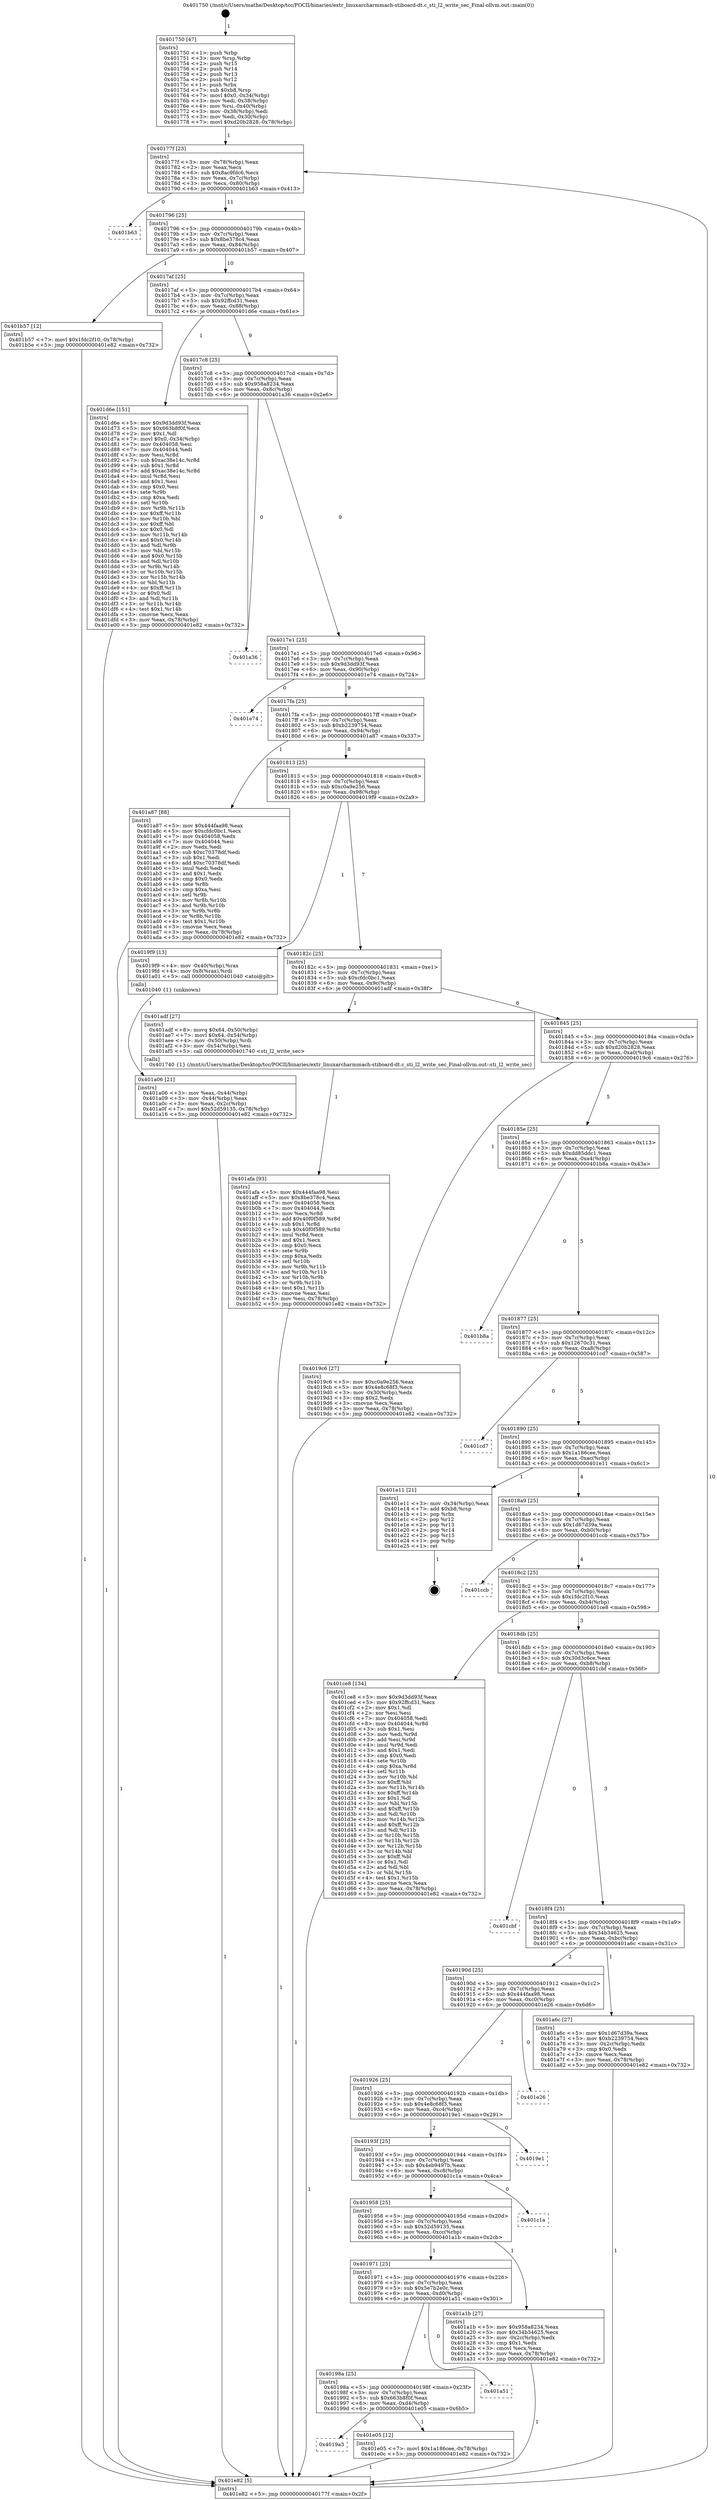 digraph "0x401750" {
  label = "0x401750 (/mnt/c/Users/mathe/Desktop/tcc/POCII/binaries/extr_linuxarcharmmach-stiboard-dt.c_sti_l2_write_sec_Final-ollvm.out::main(0))"
  labelloc = "t"
  node[shape=record]

  Entry [label="",width=0.3,height=0.3,shape=circle,fillcolor=black,style=filled]
  "0x40177f" [label="{
     0x40177f [23]\l
     | [instrs]\l
     &nbsp;&nbsp;0x40177f \<+3\>: mov -0x78(%rbp),%eax\l
     &nbsp;&nbsp;0x401782 \<+2\>: mov %eax,%ecx\l
     &nbsp;&nbsp;0x401784 \<+6\>: sub $0x8ac9fdc6,%ecx\l
     &nbsp;&nbsp;0x40178a \<+3\>: mov %eax,-0x7c(%rbp)\l
     &nbsp;&nbsp;0x40178d \<+3\>: mov %ecx,-0x80(%rbp)\l
     &nbsp;&nbsp;0x401790 \<+6\>: je 0000000000401b63 \<main+0x413\>\l
  }"]
  "0x401b63" [label="{
     0x401b63\l
  }", style=dashed]
  "0x401796" [label="{
     0x401796 [25]\l
     | [instrs]\l
     &nbsp;&nbsp;0x401796 \<+5\>: jmp 000000000040179b \<main+0x4b\>\l
     &nbsp;&nbsp;0x40179b \<+3\>: mov -0x7c(%rbp),%eax\l
     &nbsp;&nbsp;0x40179e \<+5\>: sub $0x8be378c4,%eax\l
     &nbsp;&nbsp;0x4017a3 \<+6\>: mov %eax,-0x84(%rbp)\l
     &nbsp;&nbsp;0x4017a9 \<+6\>: je 0000000000401b57 \<main+0x407\>\l
  }"]
  Exit [label="",width=0.3,height=0.3,shape=circle,fillcolor=black,style=filled,peripheries=2]
  "0x401b57" [label="{
     0x401b57 [12]\l
     | [instrs]\l
     &nbsp;&nbsp;0x401b57 \<+7\>: movl $0x1fdc2f10,-0x78(%rbp)\l
     &nbsp;&nbsp;0x401b5e \<+5\>: jmp 0000000000401e82 \<main+0x732\>\l
  }"]
  "0x4017af" [label="{
     0x4017af [25]\l
     | [instrs]\l
     &nbsp;&nbsp;0x4017af \<+5\>: jmp 00000000004017b4 \<main+0x64\>\l
     &nbsp;&nbsp;0x4017b4 \<+3\>: mov -0x7c(%rbp),%eax\l
     &nbsp;&nbsp;0x4017b7 \<+5\>: sub $0x92ffcd31,%eax\l
     &nbsp;&nbsp;0x4017bc \<+6\>: mov %eax,-0x88(%rbp)\l
     &nbsp;&nbsp;0x4017c2 \<+6\>: je 0000000000401d6e \<main+0x61e\>\l
  }"]
  "0x4019a3" [label="{
     0x4019a3\l
  }", style=dashed]
  "0x401d6e" [label="{
     0x401d6e [151]\l
     | [instrs]\l
     &nbsp;&nbsp;0x401d6e \<+5\>: mov $0x9d3dd93f,%eax\l
     &nbsp;&nbsp;0x401d73 \<+5\>: mov $0x663b8f0f,%ecx\l
     &nbsp;&nbsp;0x401d78 \<+2\>: mov $0x1,%dl\l
     &nbsp;&nbsp;0x401d7a \<+7\>: movl $0x0,-0x34(%rbp)\l
     &nbsp;&nbsp;0x401d81 \<+7\>: mov 0x404058,%esi\l
     &nbsp;&nbsp;0x401d88 \<+7\>: mov 0x404044,%edi\l
     &nbsp;&nbsp;0x401d8f \<+3\>: mov %esi,%r8d\l
     &nbsp;&nbsp;0x401d92 \<+7\>: sub $0xac38e14c,%r8d\l
     &nbsp;&nbsp;0x401d99 \<+4\>: sub $0x1,%r8d\l
     &nbsp;&nbsp;0x401d9d \<+7\>: add $0xac38e14c,%r8d\l
     &nbsp;&nbsp;0x401da4 \<+4\>: imul %r8d,%esi\l
     &nbsp;&nbsp;0x401da8 \<+3\>: and $0x1,%esi\l
     &nbsp;&nbsp;0x401dab \<+3\>: cmp $0x0,%esi\l
     &nbsp;&nbsp;0x401dae \<+4\>: sete %r9b\l
     &nbsp;&nbsp;0x401db2 \<+3\>: cmp $0xa,%edi\l
     &nbsp;&nbsp;0x401db5 \<+4\>: setl %r10b\l
     &nbsp;&nbsp;0x401db9 \<+3\>: mov %r9b,%r11b\l
     &nbsp;&nbsp;0x401dbc \<+4\>: xor $0xff,%r11b\l
     &nbsp;&nbsp;0x401dc0 \<+3\>: mov %r10b,%bl\l
     &nbsp;&nbsp;0x401dc3 \<+3\>: xor $0xff,%bl\l
     &nbsp;&nbsp;0x401dc6 \<+3\>: xor $0x0,%dl\l
     &nbsp;&nbsp;0x401dc9 \<+3\>: mov %r11b,%r14b\l
     &nbsp;&nbsp;0x401dcc \<+4\>: and $0x0,%r14b\l
     &nbsp;&nbsp;0x401dd0 \<+3\>: and %dl,%r9b\l
     &nbsp;&nbsp;0x401dd3 \<+3\>: mov %bl,%r15b\l
     &nbsp;&nbsp;0x401dd6 \<+4\>: and $0x0,%r15b\l
     &nbsp;&nbsp;0x401dda \<+3\>: and %dl,%r10b\l
     &nbsp;&nbsp;0x401ddd \<+3\>: or %r9b,%r14b\l
     &nbsp;&nbsp;0x401de0 \<+3\>: or %r10b,%r15b\l
     &nbsp;&nbsp;0x401de3 \<+3\>: xor %r15b,%r14b\l
     &nbsp;&nbsp;0x401de6 \<+3\>: or %bl,%r11b\l
     &nbsp;&nbsp;0x401de9 \<+4\>: xor $0xff,%r11b\l
     &nbsp;&nbsp;0x401ded \<+3\>: or $0x0,%dl\l
     &nbsp;&nbsp;0x401df0 \<+3\>: and %dl,%r11b\l
     &nbsp;&nbsp;0x401df3 \<+3\>: or %r11b,%r14b\l
     &nbsp;&nbsp;0x401df6 \<+4\>: test $0x1,%r14b\l
     &nbsp;&nbsp;0x401dfa \<+3\>: cmovne %ecx,%eax\l
     &nbsp;&nbsp;0x401dfd \<+3\>: mov %eax,-0x78(%rbp)\l
     &nbsp;&nbsp;0x401e00 \<+5\>: jmp 0000000000401e82 \<main+0x732\>\l
  }"]
  "0x4017c8" [label="{
     0x4017c8 [25]\l
     | [instrs]\l
     &nbsp;&nbsp;0x4017c8 \<+5\>: jmp 00000000004017cd \<main+0x7d\>\l
     &nbsp;&nbsp;0x4017cd \<+3\>: mov -0x7c(%rbp),%eax\l
     &nbsp;&nbsp;0x4017d0 \<+5\>: sub $0x958a8234,%eax\l
     &nbsp;&nbsp;0x4017d5 \<+6\>: mov %eax,-0x8c(%rbp)\l
     &nbsp;&nbsp;0x4017db \<+6\>: je 0000000000401a36 \<main+0x2e6\>\l
  }"]
  "0x401e05" [label="{
     0x401e05 [12]\l
     | [instrs]\l
     &nbsp;&nbsp;0x401e05 \<+7\>: movl $0x1a186cee,-0x78(%rbp)\l
     &nbsp;&nbsp;0x401e0c \<+5\>: jmp 0000000000401e82 \<main+0x732\>\l
  }"]
  "0x401a36" [label="{
     0x401a36\l
  }", style=dashed]
  "0x4017e1" [label="{
     0x4017e1 [25]\l
     | [instrs]\l
     &nbsp;&nbsp;0x4017e1 \<+5\>: jmp 00000000004017e6 \<main+0x96\>\l
     &nbsp;&nbsp;0x4017e6 \<+3\>: mov -0x7c(%rbp),%eax\l
     &nbsp;&nbsp;0x4017e9 \<+5\>: sub $0x9d3dd93f,%eax\l
     &nbsp;&nbsp;0x4017ee \<+6\>: mov %eax,-0x90(%rbp)\l
     &nbsp;&nbsp;0x4017f4 \<+6\>: je 0000000000401e74 \<main+0x724\>\l
  }"]
  "0x40198a" [label="{
     0x40198a [25]\l
     | [instrs]\l
     &nbsp;&nbsp;0x40198a \<+5\>: jmp 000000000040198f \<main+0x23f\>\l
     &nbsp;&nbsp;0x40198f \<+3\>: mov -0x7c(%rbp),%eax\l
     &nbsp;&nbsp;0x401992 \<+5\>: sub $0x663b8f0f,%eax\l
     &nbsp;&nbsp;0x401997 \<+6\>: mov %eax,-0xd4(%rbp)\l
     &nbsp;&nbsp;0x40199d \<+6\>: je 0000000000401e05 \<main+0x6b5\>\l
  }"]
  "0x401e74" [label="{
     0x401e74\l
  }", style=dashed]
  "0x4017fa" [label="{
     0x4017fa [25]\l
     | [instrs]\l
     &nbsp;&nbsp;0x4017fa \<+5\>: jmp 00000000004017ff \<main+0xaf\>\l
     &nbsp;&nbsp;0x4017ff \<+3\>: mov -0x7c(%rbp),%eax\l
     &nbsp;&nbsp;0x401802 \<+5\>: sub $0xb2239754,%eax\l
     &nbsp;&nbsp;0x401807 \<+6\>: mov %eax,-0x94(%rbp)\l
     &nbsp;&nbsp;0x40180d \<+6\>: je 0000000000401a87 \<main+0x337\>\l
  }"]
  "0x401a51" [label="{
     0x401a51\l
  }", style=dashed]
  "0x401a87" [label="{
     0x401a87 [88]\l
     | [instrs]\l
     &nbsp;&nbsp;0x401a87 \<+5\>: mov $0x444faa98,%eax\l
     &nbsp;&nbsp;0x401a8c \<+5\>: mov $0xcfdc0bc1,%ecx\l
     &nbsp;&nbsp;0x401a91 \<+7\>: mov 0x404058,%edx\l
     &nbsp;&nbsp;0x401a98 \<+7\>: mov 0x404044,%esi\l
     &nbsp;&nbsp;0x401a9f \<+2\>: mov %edx,%edi\l
     &nbsp;&nbsp;0x401aa1 \<+6\>: sub $0xc70378df,%edi\l
     &nbsp;&nbsp;0x401aa7 \<+3\>: sub $0x1,%edi\l
     &nbsp;&nbsp;0x401aaa \<+6\>: add $0xc70378df,%edi\l
     &nbsp;&nbsp;0x401ab0 \<+3\>: imul %edi,%edx\l
     &nbsp;&nbsp;0x401ab3 \<+3\>: and $0x1,%edx\l
     &nbsp;&nbsp;0x401ab6 \<+3\>: cmp $0x0,%edx\l
     &nbsp;&nbsp;0x401ab9 \<+4\>: sete %r8b\l
     &nbsp;&nbsp;0x401abd \<+3\>: cmp $0xa,%esi\l
     &nbsp;&nbsp;0x401ac0 \<+4\>: setl %r9b\l
     &nbsp;&nbsp;0x401ac4 \<+3\>: mov %r8b,%r10b\l
     &nbsp;&nbsp;0x401ac7 \<+3\>: and %r9b,%r10b\l
     &nbsp;&nbsp;0x401aca \<+3\>: xor %r9b,%r8b\l
     &nbsp;&nbsp;0x401acd \<+3\>: or %r8b,%r10b\l
     &nbsp;&nbsp;0x401ad0 \<+4\>: test $0x1,%r10b\l
     &nbsp;&nbsp;0x401ad4 \<+3\>: cmovne %ecx,%eax\l
     &nbsp;&nbsp;0x401ad7 \<+3\>: mov %eax,-0x78(%rbp)\l
     &nbsp;&nbsp;0x401ada \<+5\>: jmp 0000000000401e82 \<main+0x732\>\l
  }"]
  "0x401813" [label="{
     0x401813 [25]\l
     | [instrs]\l
     &nbsp;&nbsp;0x401813 \<+5\>: jmp 0000000000401818 \<main+0xc8\>\l
     &nbsp;&nbsp;0x401818 \<+3\>: mov -0x7c(%rbp),%eax\l
     &nbsp;&nbsp;0x40181b \<+5\>: sub $0xc0a9e256,%eax\l
     &nbsp;&nbsp;0x401820 \<+6\>: mov %eax,-0x98(%rbp)\l
     &nbsp;&nbsp;0x401826 \<+6\>: je 00000000004019f9 \<main+0x2a9\>\l
  }"]
  "0x401afa" [label="{
     0x401afa [93]\l
     | [instrs]\l
     &nbsp;&nbsp;0x401afa \<+5\>: mov $0x444faa98,%esi\l
     &nbsp;&nbsp;0x401aff \<+5\>: mov $0x8be378c4,%eax\l
     &nbsp;&nbsp;0x401b04 \<+7\>: mov 0x404058,%ecx\l
     &nbsp;&nbsp;0x401b0b \<+7\>: mov 0x404044,%edx\l
     &nbsp;&nbsp;0x401b12 \<+3\>: mov %ecx,%r8d\l
     &nbsp;&nbsp;0x401b15 \<+7\>: add $0x40f0f589,%r8d\l
     &nbsp;&nbsp;0x401b1c \<+4\>: sub $0x1,%r8d\l
     &nbsp;&nbsp;0x401b20 \<+7\>: sub $0x40f0f589,%r8d\l
     &nbsp;&nbsp;0x401b27 \<+4\>: imul %r8d,%ecx\l
     &nbsp;&nbsp;0x401b2b \<+3\>: and $0x1,%ecx\l
     &nbsp;&nbsp;0x401b2e \<+3\>: cmp $0x0,%ecx\l
     &nbsp;&nbsp;0x401b31 \<+4\>: sete %r9b\l
     &nbsp;&nbsp;0x401b35 \<+3\>: cmp $0xa,%edx\l
     &nbsp;&nbsp;0x401b38 \<+4\>: setl %r10b\l
     &nbsp;&nbsp;0x401b3c \<+3\>: mov %r9b,%r11b\l
     &nbsp;&nbsp;0x401b3f \<+3\>: and %r10b,%r11b\l
     &nbsp;&nbsp;0x401b42 \<+3\>: xor %r10b,%r9b\l
     &nbsp;&nbsp;0x401b45 \<+3\>: or %r9b,%r11b\l
     &nbsp;&nbsp;0x401b48 \<+4\>: test $0x1,%r11b\l
     &nbsp;&nbsp;0x401b4c \<+3\>: cmovne %eax,%esi\l
     &nbsp;&nbsp;0x401b4f \<+3\>: mov %esi,-0x78(%rbp)\l
     &nbsp;&nbsp;0x401b52 \<+5\>: jmp 0000000000401e82 \<main+0x732\>\l
  }"]
  "0x4019f9" [label="{
     0x4019f9 [13]\l
     | [instrs]\l
     &nbsp;&nbsp;0x4019f9 \<+4\>: mov -0x40(%rbp),%rax\l
     &nbsp;&nbsp;0x4019fd \<+4\>: mov 0x8(%rax),%rdi\l
     &nbsp;&nbsp;0x401a01 \<+5\>: call 0000000000401040 \<atoi@plt\>\l
     | [calls]\l
     &nbsp;&nbsp;0x401040 \{1\} (unknown)\l
  }"]
  "0x40182c" [label="{
     0x40182c [25]\l
     | [instrs]\l
     &nbsp;&nbsp;0x40182c \<+5\>: jmp 0000000000401831 \<main+0xe1\>\l
     &nbsp;&nbsp;0x401831 \<+3\>: mov -0x7c(%rbp),%eax\l
     &nbsp;&nbsp;0x401834 \<+5\>: sub $0xcfdc0bc1,%eax\l
     &nbsp;&nbsp;0x401839 \<+6\>: mov %eax,-0x9c(%rbp)\l
     &nbsp;&nbsp;0x40183f \<+6\>: je 0000000000401adf \<main+0x38f\>\l
  }"]
  "0x401971" [label="{
     0x401971 [25]\l
     | [instrs]\l
     &nbsp;&nbsp;0x401971 \<+5\>: jmp 0000000000401976 \<main+0x226\>\l
     &nbsp;&nbsp;0x401976 \<+3\>: mov -0x7c(%rbp),%eax\l
     &nbsp;&nbsp;0x401979 \<+5\>: sub $0x5e7b2e0c,%eax\l
     &nbsp;&nbsp;0x40197e \<+6\>: mov %eax,-0xd0(%rbp)\l
     &nbsp;&nbsp;0x401984 \<+6\>: je 0000000000401a51 \<main+0x301\>\l
  }"]
  "0x401adf" [label="{
     0x401adf [27]\l
     | [instrs]\l
     &nbsp;&nbsp;0x401adf \<+8\>: movq $0x64,-0x50(%rbp)\l
     &nbsp;&nbsp;0x401ae7 \<+7\>: movl $0x64,-0x54(%rbp)\l
     &nbsp;&nbsp;0x401aee \<+4\>: mov -0x50(%rbp),%rdi\l
     &nbsp;&nbsp;0x401af2 \<+3\>: mov -0x54(%rbp),%esi\l
     &nbsp;&nbsp;0x401af5 \<+5\>: call 0000000000401740 \<sti_l2_write_sec\>\l
     | [calls]\l
     &nbsp;&nbsp;0x401740 \{1\} (/mnt/c/Users/mathe/Desktop/tcc/POCII/binaries/extr_linuxarcharmmach-stiboard-dt.c_sti_l2_write_sec_Final-ollvm.out::sti_l2_write_sec)\l
  }"]
  "0x401845" [label="{
     0x401845 [25]\l
     | [instrs]\l
     &nbsp;&nbsp;0x401845 \<+5\>: jmp 000000000040184a \<main+0xfa\>\l
     &nbsp;&nbsp;0x40184a \<+3\>: mov -0x7c(%rbp),%eax\l
     &nbsp;&nbsp;0x40184d \<+5\>: sub $0xd20b2828,%eax\l
     &nbsp;&nbsp;0x401852 \<+6\>: mov %eax,-0xa0(%rbp)\l
     &nbsp;&nbsp;0x401858 \<+6\>: je 00000000004019c6 \<main+0x276\>\l
  }"]
  "0x401a1b" [label="{
     0x401a1b [27]\l
     | [instrs]\l
     &nbsp;&nbsp;0x401a1b \<+5\>: mov $0x958a8234,%eax\l
     &nbsp;&nbsp;0x401a20 \<+5\>: mov $0x34b34625,%ecx\l
     &nbsp;&nbsp;0x401a25 \<+3\>: mov -0x2c(%rbp),%edx\l
     &nbsp;&nbsp;0x401a28 \<+3\>: cmp $0x1,%edx\l
     &nbsp;&nbsp;0x401a2b \<+3\>: cmovl %ecx,%eax\l
     &nbsp;&nbsp;0x401a2e \<+3\>: mov %eax,-0x78(%rbp)\l
     &nbsp;&nbsp;0x401a31 \<+5\>: jmp 0000000000401e82 \<main+0x732\>\l
  }"]
  "0x4019c6" [label="{
     0x4019c6 [27]\l
     | [instrs]\l
     &nbsp;&nbsp;0x4019c6 \<+5\>: mov $0xc0a9e256,%eax\l
     &nbsp;&nbsp;0x4019cb \<+5\>: mov $0x4e8c68f3,%ecx\l
     &nbsp;&nbsp;0x4019d0 \<+3\>: mov -0x30(%rbp),%edx\l
     &nbsp;&nbsp;0x4019d3 \<+3\>: cmp $0x2,%edx\l
     &nbsp;&nbsp;0x4019d6 \<+3\>: cmovne %ecx,%eax\l
     &nbsp;&nbsp;0x4019d9 \<+3\>: mov %eax,-0x78(%rbp)\l
     &nbsp;&nbsp;0x4019dc \<+5\>: jmp 0000000000401e82 \<main+0x732\>\l
  }"]
  "0x40185e" [label="{
     0x40185e [25]\l
     | [instrs]\l
     &nbsp;&nbsp;0x40185e \<+5\>: jmp 0000000000401863 \<main+0x113\>\l
     &nbsp;&nbsp;0x401863 \<+3\>: mov -0x7c(%rbp),%eax\l
     &nbsp;&nbsp;0x401866 \<+5\>: sub $0xdd85ddc1,%eax\l
     &nbsp;&nbsp;0x40186b \<+6\>: mov %eax,-0xa4(%rbp)\l
     &nbsp;&nbsp;0x401871 \<+6\>: je 0000000000401b8a \<main+0x43a\>\l
  }"]
  "0x401e82" [label="{
     0x401e82 [5]\l
     | [instrs]\l
     &nbsp;&nbsp;0x401e82 \<+5\>: jmp 000000000040177f \<main+0x2f\>\l
  }"]
  "0x401750" [label="{
     0x401750 [47]\l
     | [instrs]\l
     &nbsp;&nbsp;0x401750 \<+1\>: push %rbp\l
     &nbsp;&nbsp;0x401751 \<+3\>: mov %rsp,%rbp\l
     &nbsp;&nbsp;0x401754 \<+2\>: push %r15\l
     &nbsp;&nbsp;0x401756 \<+2\>: push %r14\l
     &nbsp;&nbsp;0x401758 \<+2\>: push %r13\l
     &nbsp;&nbsp;0x40175a \<+2\>: push %r12\l
     &nbsp;&nbsp;0x40175c \<+1\>: push %rbx\l
     &nbsp;&nbsp;0x40175d \<+7\>: sub $0xb8,%rsp\l
     &nbsp;&nbsp;0x401764 \<+7\>: movl $0x0,-0x34(%rbp)\l
     &nbsp;&nbsp;0x40176b \<+3\>: mov %edi,-0x38(%rbp)\l
     &nbsp;&nbsp;0x40176e \<+4\>: mov %rsi,-0x40(%rbp)\l
     &nbsp;&nbsp;0x401772 \<+3\>: mov -0x38(%rbp),%edi\l
     &nbsp;&nbsp;0x401775 \<+3\>: mov %edi,-0x30(%rbp)\l
     &nbsp;&nbsp;0x401778 \<+7\>: movl $0xd20b2828,-0x78(%rbp)\l
  }"]
  "0x401a06" [label="{
     0x401a06 [21]\l
     | [instrs]\l
     &nbsp;&nbsp;0x401a06 \<+3\>: mov %eax,-0x44(%rbp)\l
     &nbsp;&nbsp;0x401a09 \<+3\>: mov -0x44(%rbp),%eax\l
     &nbsp;&nbsp;0x401a0c \<+3\>: mov %eax,-0x2c(%rbp)\l
     &nbsp;&nbsp;0x401a0f \<+7\>: movl $0x52d59135,-0x78(%rbp)\l
     &nbsp;&nbsp;0x401a16 \<+5\>: jmp 0000000000401e82 \<main+0x732\>\l
  }"]
  "0x401958" [label="{
     0x401958 [25]\l
     | [instrs]\l
     &nbsp;&nbsp;0x401958 \<+5\>: jmp 000000000040195d \<main+0x20d\>\l
     &nbsp;&nbsp;0x40195d \<+3\>: mov -0x7c(%rbp),%eax\l
     &nbsp;&nbsp;0x401960 \<+5\>: sub $0x52d59135,%eax\l
     &nbsp;&nbsp;0x401965 \<+6\>: mov %eax,-0xcc(%rbp)\l
     &nbsp;&nbsp;0x40196b \<+6\>: je 0000000000401a1b \<main+0x2cb\>\l
  }"]
  "0x401b8a" [label="{
     0x401b8a\l
  }", style=dashed]
  "0x401877" [label="{
     0x401877 [25]\l
     | [instrs]\l
     &nbsp;&nbsp;0x401877 \<+5\>: jmp 000000000040187c \<main+0x12c\>\l
     &nbsp;&nbsp;0x40187c \<+3\>: mov -0x7c(%rbp),%eax\l
     &nbsp;&nbsp;0x40187f \<+5\>: sub $0x12670c31,%eax\l
     &nbsp;&nbsp;0x401884 \<+6\>: mov %eax,-0xa8(%rbp)\l
     &nbsp;&nbsp;0x40188a \<+6\>: je 0000000000401cd7 \<main+0x587\>\l
  }"]
  "0x401c1a" [label="{
     0x401c1a\l
  }", style=dashed]
  "0x401cd7" [label="{
     0x401cd7\l
  }", style=dashed]
  "0x401890" [label="{
     0x401890 [25]\l
     | [instrs]\l
     &nbsp;&nbsp;0x401890 \<+5\>: jmp 0000000000401895 \<main+0x145\>\l
     &nbsp;&nbsp;0x401895 \<+3\>: mov -0x7c(%rbp),%eax\l
     &nbsp;&nbsp;0x401898 \<+5\>: sub $0x1a186cee,%eax\l
     &nbsp;&nbsp;0x40189d \<+6\>: mov %eax,-0xac(%rbp)\l
     &nbsp;&nbsp;0x4018a3 \<+6\>: je 0000000000401e11 \<main+0x6c1\>\l
  }"]
  "0x40193f" [label="{
     0x40193f [25]\l
     | [instrs]\l
     &nbsp;&nbsp;0x40193f \<+5\>: jmp 0000000000401944 \<main+0x1f4\>\l
     &nbsp;&nbsp;0x401944 \<+3\>: mov -0x7c(%rbp),%eax\l
     &nbsp;&nbsp;0x401947 \<+5\>: sub $0x4eb9497b,%eax\l
     &nbsp;&nbsp;0x40194c \<+6\>: mov %eax,-0xc8(%rbp)\l
     &nbsp;&nbsp;0x401952 \<+6\>: je 0000000000401c1a \<main+0x4ca\>\l
  }"]
  "0x401e11" [label="{
     0x401e11 [21]\l
     | [instrs]\l
     &nbsp;&nbsp;0x401e11 \<+3\>: mov -0x34(%rbp),%eax\l
     &nbsp;&nbsp;0x401e14 \<+7\>: add $0xb8,%rsp\l
     &nbsp;&nbsp;0x401e1b \<+1\>: pop %rbx\l
     &nbsp;&nbsp;0x401e1c \<+2\>: pop %r12\l
     &nbsp;&nbsp;0x401e1e \<+2\>: pop %r13\l
     &nbsp;&nbsp;0x401e20 \<+2\>: pop %r14\l
     &nbsp;&nbsp;0x401e22 \<+2\>: pop %r15\l
     &nbsp;&nbsp;0x401e24 \<+1\>: pop %rbp\l
     &nbsp;&nbsp;0x401e25 \<+1\>: ret\l
  }"]
  "0x4018a9" [label="{
     0x4018a9 [25]\l
     | [instrs]\l
     &nbsp;&nbsp;0x4018a9 \<+5\>: jmp 00000000004018ae \<main+0x15e\>\l
     &nbsp;&nbsp;0x4018ae \<+3\>: mov -0x7c(%rbp),%eax\l
     &nbsp;&nbsp;0x4018b1 \<+5\>: sub $0x1d67d39a,%eax\l
     &nbsp;&nbsp;0x4018b6 \<+6\>: mov %eax,-0xb0(%rbp)\l
     &nbsp;&nbsp;0x4018bc \<+6\>: je 0000000000401ccb \<main+0x57b\>\l
  }"]
  "0x4019e1" [label="{
     0x4019e1\l
  }", style=dashed]
  "0x401ccb" [label="{
     0x401ccb\l
  }", style=dashed]
  "0x4018c2" [label="{
     0x4018c2 [25]\l
     | [instrs]\l
     &nbsp;&nbsp;0x4018c2 \<+5\>: jmp 00000000004018c7 \<main+0x177\>\l
     &nbsp;&nbsp;0x4018c7 \<+3\>: mov -0x7c(%rbp),%eax\l
     &nbsp;&nbsp;0x4018ca \<+5\>: sub $0x1fdc2f10,%eax\l
     &nbsp;&nbsp;0x4018cf \<+6\>: mov %eax,-0xb4(%rbp)\l
     &nbsp;&nbsp;0x4018d5 \<+6\>: je 0000000000401ce8 \<main+0x598\>\l
  }"]
  "0x401926" [label="{
     0x401926 [25]\l
     | [instrs]\l
     &nbsp;&nbsp;0x401926 \<+5\>: jmp 000000000040192b \<main+0x1db\>\l
     &nbsp;&nbsp;0x40192b \<+3\>: mov -0x7c(%rbp),%eax\l
     &nbsp;&nbsp;0x40192e \<+5\>: sub $0x4e8c68f3,%eax\l
     &nbsp;&nbsp;0x401933 \<+6\>: mov %eax,-0xc4(%rbp)\l
     &nbsp;&nbsp;0x401939 \<+6\>: je 00000000004019e1 \<main+0x291\>\l
  }"]
  "0x401ce8" [label="{
     0x401ce8 [134]\l
     | [instrs]\l
     &nbsp;&nbsp;0x401ce8 \<+5\>: mov $0x9d3dd93f,%eax\l
     &nbsp;&nbsp;0x401ced \<+5\>: mov $0x92ffcd31,%ecx\l
     &nbsp;&nbsp;0x401cf2 \<+2\>: mov $0x1,%dl\l
     &nbsp;&nbsp;0x401cf4 \<+2\>: xor %esi,%esi\l
     &nbsp;&nbsp;0x401cf6 \<+7\>: mov 0x404058,%edi\l
     &nbsp;&nbsp;0x401cfd \<+8\>: mov 0x404044,%r8d\l
     &nbsp;&nbsp;0x401d05 \<+3\>: sub $0x1,%esi\l
     &nbsp;&nbsp;0x401d08 \<+3\>: mov %edi,%r9d\l
     &nbsp;&nbsp;0x401d0b \<+3\>: add %esi,%r9d\l
     &nbsp;&nbsp;0x401d0e \<+4\>: imul %r9d,%edi\l
     &nbsp;&nbsp;0x401d12 \<+3\>: and $0x1,%edi\l
     &nbsp;&nbsp;0x401d15 \<+3\>: cmp $0x0,%edi\l
     &nbsp;&nbsp;0x401d18 \<+4\>: sete %r10b\l
     &nbsp;&nbsp;0x401d1c \<+4\>: cmp $0xa,%r8d\l
     &nbsp;&nbsp;0x401d20 \<+4\>: setl %r11b\l
     &nbsp;&nbsp;0x401d24 \<+3\>: mov %r10b,%bl\l
     &nbsp;&nbsp;0x401d27 \<+3\>: xor $0xff,%bl\l
     &nbsp;&nbsp;0x401d2a \<+3\>: mov %r11b,%r14b\l
     &nbsp;&nbsp;0x401d2d \<+4\>: xor $0xff,%r14b\l
     &nbsp;&nbsp;0x401d31 \<+3\>: xor $0x1,%dl\l
     &nbsp;&nbsp;0x401d34 \<+3\>: mov %bl,%r15b\l
     &nbsp;&nbsp;0x401d37 \<+4\>: and $0xff,%r15b\l
     &nbsp;&nbsp;0x401d3b \<+3\>: and %dl,%r10b\l
     &nbsp;&nbsp;0x401d3e \<+3\>: mov %r14b,%r12b\l
     &nbsp;&nbsp;0x401d41 \<+4\>: and $0xff,%r12b\l
     &nbsp;&nbsp;0x401d45 \<+3\>: and %dl,%r11b\l
     &nbsp;&nbsp;0x401d48 \<+3\>: or %r10b,%r15b\l
     &nbsp;&nbsp;0x401d4b \<+3\>: or %r11b,%r12b\l
     &nbsp;&nbsp;0x401d4e \<+3\>: xor %r12b,%r15b\l
     &nbsp;&nbsp;0x401d51 \<+3\>: or %r14b,%bl\l
     &nbsp;&nbsp;0x401d54 \<+3\>: xor $0xff,%bl\l
     &nbsp;&nbsp;0x401d57 \<+3\>: or $0x1,%dl\l
     &nbsp;&nbsp;0x401d5a \<+2\>: and %dl,%bl\l
     &nbsp;&nbsp;0x401d5c \<+3\>: or %bl,%r15b\l
     &nbsp;&nbsp;0x401d5f \<+4\>: test $0x1,%r15b\l
     &nbsp;&nbsp;0x401d63 \<+3\>: cmovne %ecx,%eax\l
     &nbsp;&nbsp;0x401d66 \<+3\>: mov %eax,-0x78(%rbp)\l
     &nbsp;&nbsp;0x401d69 \<+5\>: jmp 0000000000401e82 \<main+0x732\>\l
  }"]
  "0x4018db" [label="{
     0x4018db [25]\l
     | [instrs]\l
     &nbsp;&nbsp;0x4018db \<+5\>: jmp 00000000004018e0 \<main+0x190\>\l
     &nbsp;&nbsp;0x4018e0 \<+3\>: mov -0x7c(%rbp),%eax\l
     &nbsp;&nbsp;0x4018e3 \<+5\>: sub $0x30d3c6ce,%eax\l
     &nbsp;&nbsp;0x4018e8 \<+6\>: mov %eax,-0xb8(%rbp)\l
     &nbsp;&nbsp;0x4018ee \<+6\>: je 0000000000401cbf \<main+0x56f\>\l
  }"]
  "0x401e26" [label="{
     0x401e26\l
  }", style=dashed]
  "0x401cbf" [label="{
     0x401cbf\l
  }", style=dashed]
  "0x4018f4" [label="{
     0x4018f4 [25]\l
     | [instrs]\l
     &nbsp;&nbsp;0x4018f4 \<+5\>: jmp 00000000004018f9 \<main+0x1a9\>\l
     &nbsp;&nbsp;0x4018f9 \<+3\>: mov -0x7c(%rbp),%eax\l
     &nbsp;&nbsp;0x4018fc \<+5\>: sub $0x34b34625,%eax\l
     &nbsp;&nbsp;0x401901 \<+6\>: mov %eax,-0xbc(%rbp)\l
     &nbsp;&nbsp;0x401907 \<+6\>: je 0000000000401a6c \<main+0x31c\>\l
  }"]
  "0x40190d" [label="{
     0x40190d [25]\l
     | [instrs]\l
     &nbsp;&nbsp;0x40190d \<+5\>: jmp 0000000000401912 \<main+0x1c2\>\l
     &nbsp;&nbsp;0x401912 \<+3\>: mov -0x7c(%rbp),%eax\l
     &nbsp;&nbsp;0x401915 \<+5\>: sub $0x444faa98,%eax\l
     &nbsp;&nbsp;0x40191a \<+6\>: mov %eax,-0xc0(%rbp)\l
     &nbsp;&nbsp;0x401920 \<+6\>: je 0000000000401e26 \<main+0x6d6\>\l
  }"]
  "0x401a6c" [label="{
     0x401a6c [27]\l
     | [instrs]\l
     &nbsp;&nbsp;0x401a6c \<+5\>: mov $0x1d67d39a,%eax\l
     &nbsp;&nbsp;0x401a71 \<+5\>: mov $0xb2239754,%ecx\l
     &nbsp;&nbsp;0x401a76 \<+3\>: mov -0x2c(%rbp),%edx\l
     &nbsp;&nbsp;0x401a79 \<+3\>: cmp $0x0,%edx\l
     &nbsp;&nbsp;0x401a7c \<+3\>: cmove %ecx,%eax\l
     &nbsp;&nbsp;0x401a7f \<+3\>: mov %eax,-0x78(%rbp)\l
     &nbsp;&nbsp;0x401a82 \<+5\>: jmp 0000000000401e82 \<main+0x732\>\l
  }"]
  Entry -> "0x401750" [label=" 1"]
  "0x40177f" -> "0x401b63" [label=" 0"]
  "0x40177f" -> "0x401796" [label=" 11"]
  "0x401e11" -> Exit [label=" 1"]
  "0x401796" -> "0x401b57" [label=" 1"]
  "0x401796" -> "0x4017af" [label=" 10"]
  "0x401e05" -> "0x401e82" [label=" 1"]
  "0x4017af" -> "0x401d6e" [label=" 1"]
  "0x4017af" -> "0x4017c8" [label=" 9"]
  "0x40198a" -> "0x4019a3" [label=" 0"]
  "0x4017c8" -> "0x401a36" [label=" 0"]
  "0x4017c8" -> "0x4017e1" [label=" 9"]
  "0x40198a" -> "0x401e05" [label=" 1"]
  "0x4017e1" -> "0x401e74" [label=" 0"]
  "0x4017e1" -> "0x4017fa" [label=" 9"]
  "0x401971" -> "0x40198a" [label=" 1"]
  "0x4017fa" -> "0x401a87" [label=" 1"]
  "0x4017fa" -> "0x401813" [label=" 8"]
  "0x401971" -> "0x401a51" [label=" 0"]
  "0x401813" -> "0x4019f9" [label=" 1"]
  "0x401813" -> "0x40182c" [label=" 7"]
  "0x401d6e" -> "0x401e82" [label=" 1"]
  "0x40182c" -> "0x401adf" [label=" 1"]
  "0x40182c" -> "0x401845" [label=" 6"]
  "0x401ce8" -> "0x401e82" [label=" 1"]
  "0x401845" -> "0x4019c6" [label=" 1"]
  "0x401845" -> "0x40185e" [label=" 5"]
  "0x4019c6" -> "0x401e82" [label=" 1"]
  "0x401750" -> "0x40177f" [label=" 1"]
  "0x401e82" -> "0x40177f" [label=" 10"]
  "0x4019f9" -> "0x401a06" [label=" 1"]
  "0x401a06" -> "0x401e82" [label=" 1"]
  "0x401b57" -> "0x401e82" [label=" 1"]
  "0x40185e" -> "0x401b8a" [label=" 0"]
  "0x40185e" -> "0x401877" [label=" 5"]
  "0x401adf" -> "0x401afa" [label=" 1"]
  "0x401877" -> "0x401cd7" [label=" 0"]
  "0x401877" -> "0x401890" [label=" 5"]
  "0x401a87" -> "0x401e82" [label=" 1"]
  "0x401890" -> "0x401e11" [label=" 1"]
  "0x401890" -> "0x4018a9" [label=" 4"]
  "0x401a1b" -> "0x401e82" [label=" 1"]
  "0x4018a9" -> "0x401ccb" [label=" 0"]
  "0x4018a9" -> "0x4018c2" [label=" 4"]
  "0x401958" -> "0x401971" [label=" 1"]
  "0x4018c2" -> "0x401ce8" [label=" 1"]
  "0x4018c2" -> "0x4018db" [label=" 3"]
  "0x401afa" -> "0x401e82" [label=" 1"]
  "0x4018db" -> "0x401cbf" [label=" 0"]
  "0x4018db" -> "0x4018f4" [label=" 3"]
  "0x40193f" -> "0x401958" [label=" 2"]
  "0x4018f4" -> "0x401a6c" [label=" 1"]
  "0x4018f4" -> "0x40190d" [label=" 2"]
  "0x40193f" -> "0x401c1a" [label=" 0"]
  "0x40190d" -> "0x401e26" [label=" 0"]
  "0x40190d" -> "0x401926" [label=" 2"]
  "0x401958" -> "0x401a1b" [label=" 1"]
  "0x401926" -> "0x4019e1" [label=" 0"]
  "0x401926" -> "0x40193f" [label=" 2"]
  "0x401a6c" -> "0x401e82" [label=" 1"]
}
